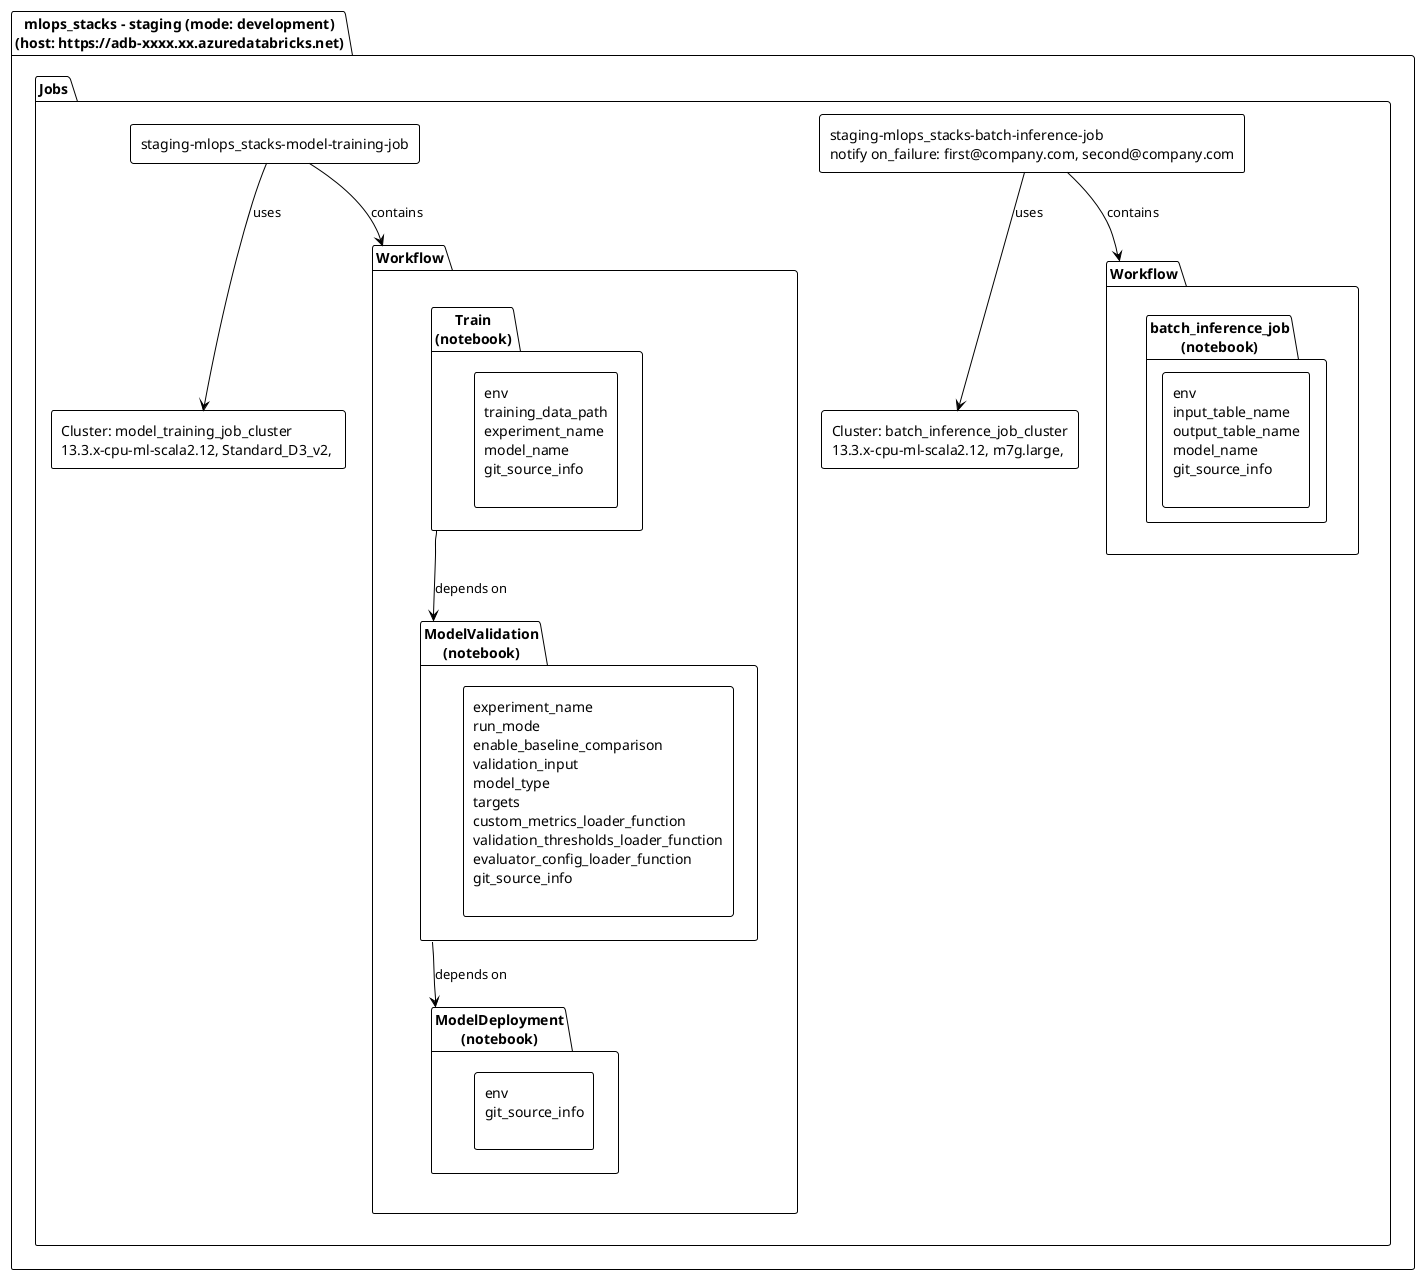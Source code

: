 @startuml
!theme plain
package "mlops_stacks - staging (mode: development)\n(host: https://adb-xxxx.xx.azuredatabricks.net)" {
  package "Jobs" as Jobs_staging {
    rectangle "staging-mlops_stacks-batch-inference-job\nnotify on_failure: first@company.com, second@company.com" as jobs_batch_inference_job_staging
    package "Workflow" as Workflow_batch_inference_job_staging {
      jobs_batch_inference_job_staging --> Workflow_batch_inference_job_staging : contains
      package "batch_inference_job\n(notebook)" as task_batch_inference_job_batch_inference_job_staging {
        rectangle "env\ninput_table_name\noutput_table_name\nmodel_name\ngit_source_info\n" as git_source_info_parameters_task_batch_inference_job_batch_inference_job_staging
      }
    }
    rectangle "Cluster: batch_inference_job_cluster\n13.3.x-cpu-ml-scala2.12, m7g.large, " as job_cluster_batch_inference_job_batch_inference_job_cluster_staging
    jobs_batch_inference_job_staging --> job_cluster_batch_inference_job_batch_inference_job_cluster_staging : uses
    rectangle "staging-mlops_stacks-model-training-job" as jobs_model_training_job_staging
    package "Workflow" as Workflow_model_training_job_staging {
      jobs_model_training_job_staging --> Workflow_model_training_job_staging : contains
      package "Train\n(notebook)" as task_model_training_job_Train_staging {
        rectangle "env\ntraining_data_path\nexperiment_name\nmodel_name\ngit_source_info\n" as git_source_info_parameters_task_model_training_job_Train_staging
      }
      package "ModelValidation\n(notebook)" as task_model_training_job_ModelValidation_staging {
      task_model_training_job_Train_staging --> task_model_training_job_ModelValidation_staging : depends on
        rectangle "experiment_name\nrun_mode\nenable_baseline_comparison\nvalidation_input\nmodel_type\ntargets\ncustom_metrics_loader_function\nvalidation_thresholds_loader_function\nevaluator_config_loader_function\ngit_source_info\n" as git_source_info_parameters_task_model_training_job_ModelValidation_staging
      }
      package "ModelDeployment\n(notebook)" as task_model_training_job_ModelDeployment_staging {
      task_model_training_job_ModelValidation_staging --> task_model_training_job_ModelDeployment_staging : depends on
        rectangle "env\ngit_source_info\n" as git_source_info_parameters_task_model_training_job_ModelDeployment_staging
      }
    }
    rectangle "Cluster: model_training_job_cluster\n13.3.x-cpu-ml-scala2.12, Standard_D3_v2, " as job_cluster_model_training_job_model_training_job_cluster_staging
    jobs_model_training_job_staging --> job_cluster_model_training_job_model_training_job_cluster_staging : uses
  }
}
@enduml